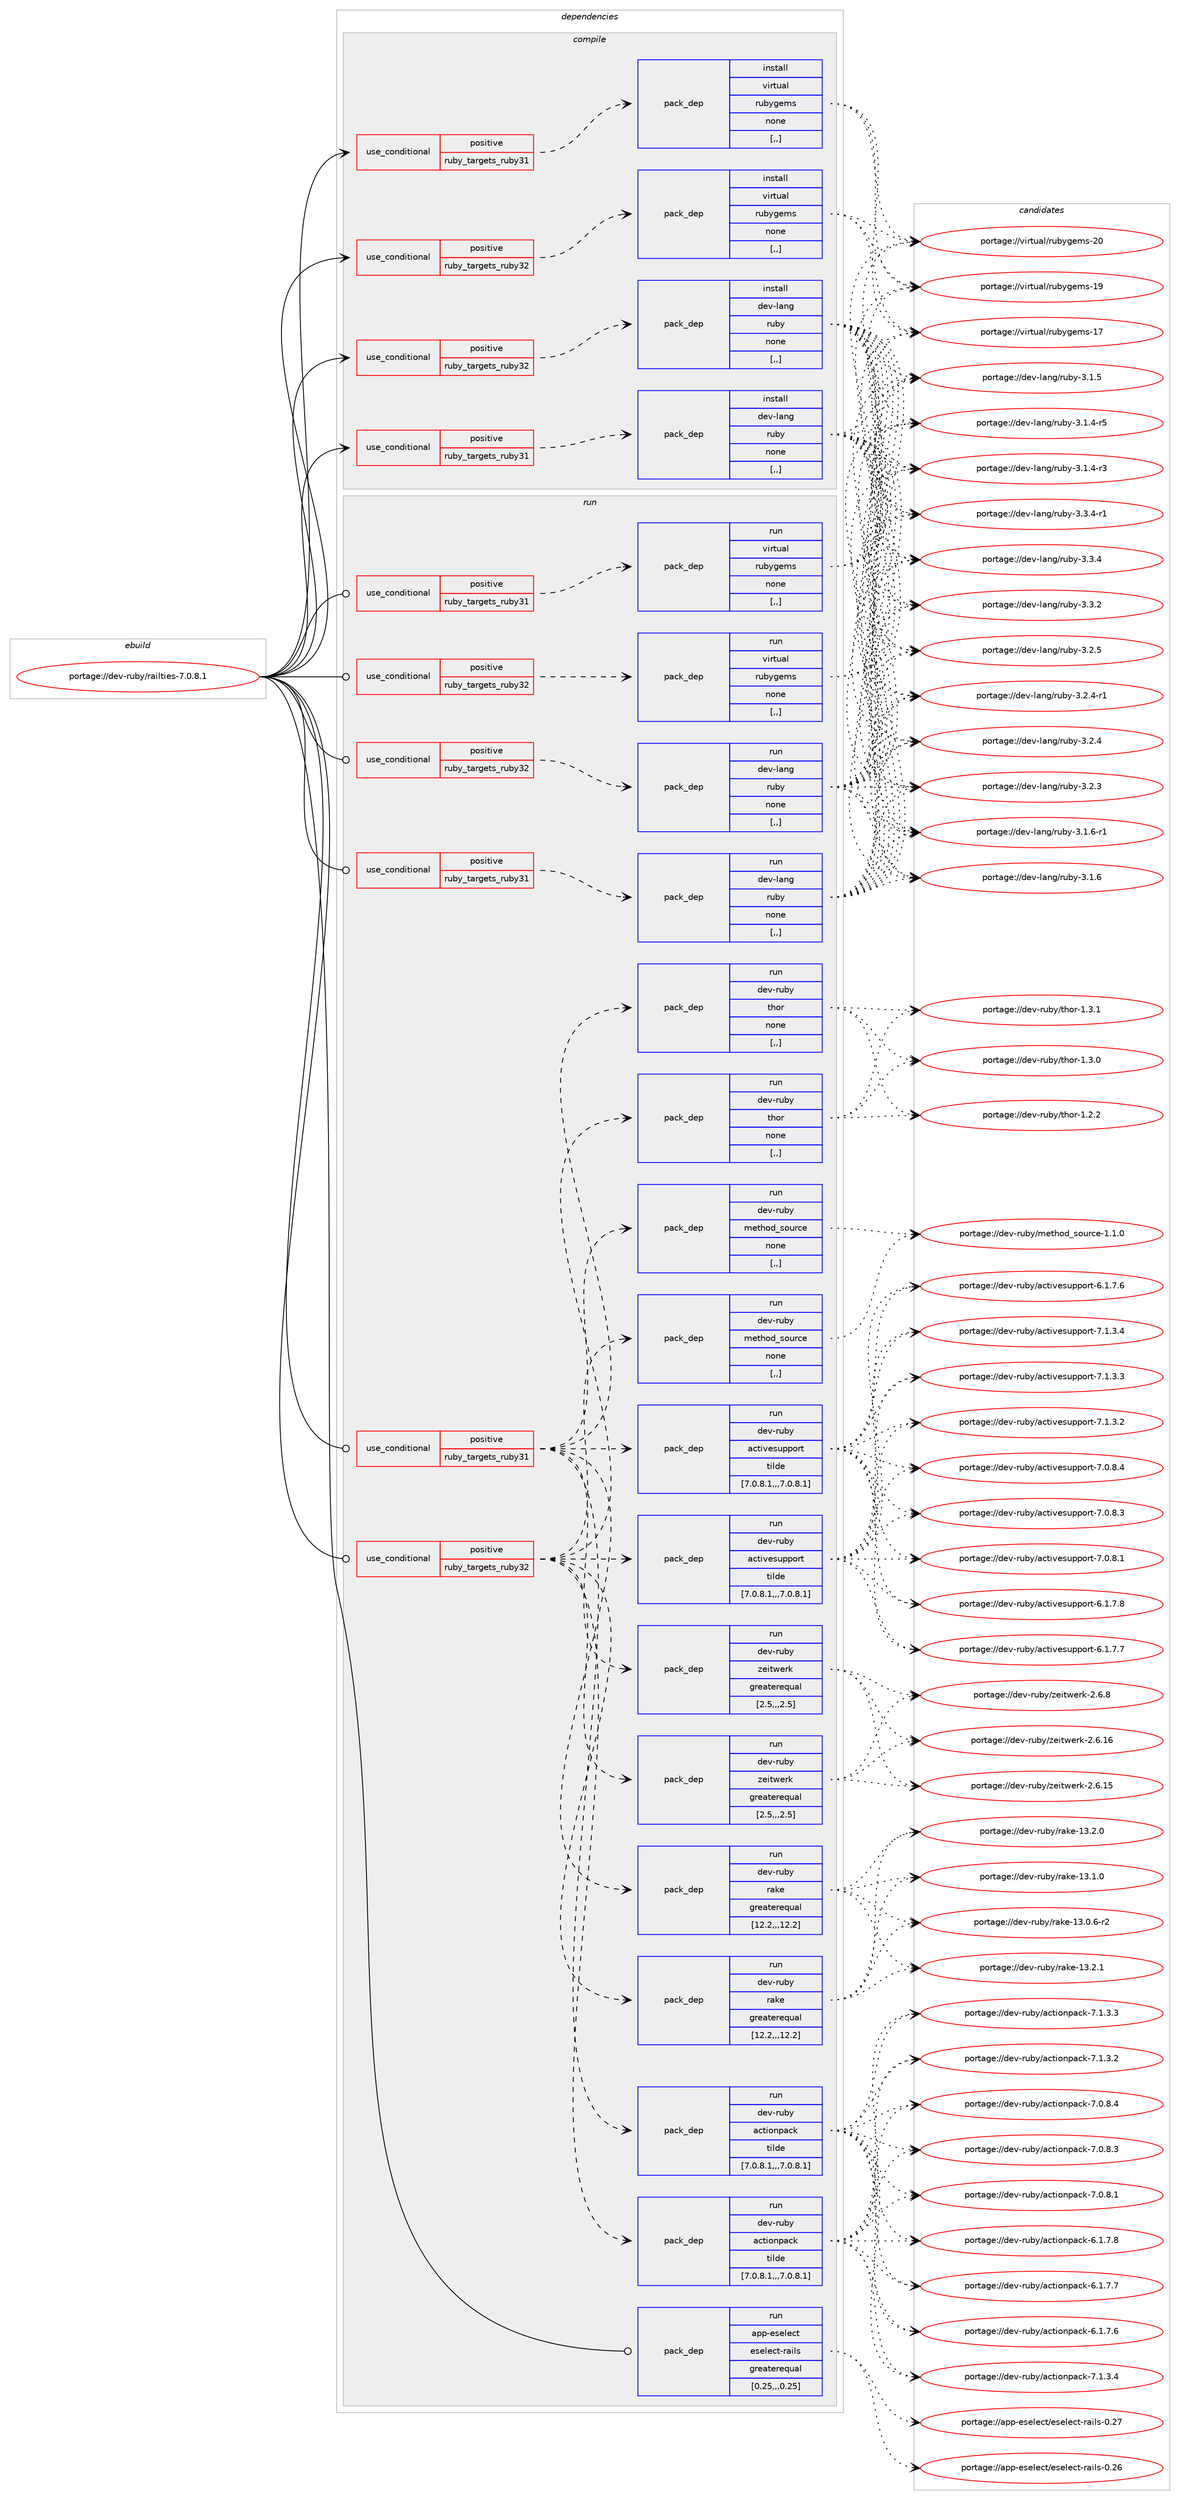 digraph prolog {

# *************
# Graph options
# *************

newrank=true;
concentrate=true;
compound=true;
graph [rankdir=LR,fontname=Helvetica,fontsize=10,ranksep=1.5];#, ranksep=2.5, nodesep=0.2];
edge  [arrowhead=vee];
node  [fontname=Helvetica,fontsize=10];

# **********
# The ebuild
# **********

subgraph cluster_leftcol {
color=gray;
label=<<i>ebuild</i>>;
id [label="portage://dev-ruby/railties-7.0.8.1", color=red, width=4, href="../dev-ruby/railties-7.0.8.1.svg"];
}

# ****************
# The dependencies
# ****************

subgraph cluster_midcol {
color=gray;
label=<<i>dependencies</i>>;
subgraph cluster_compile {
fillcolor="#eeeeee";
style=filled;
label=<<i>compile</i>>;
subgraph cond53564 {
dependency196649 [label=<<TABLE BORDER="0" CELLBORDER="1" CELLSPACING="0" CELLPADDING="4"><TR><TD ROWSPAN="3" CELLPADDING="10">use_conditional</TD></TR><TR><TD>positive</TD></TR><TR><TD>ruby_targets_ruby31</TD></TR></TABLE>>, shape=none, color=red];
subgraph pack141733 {
dependency196650 [label=<<TABLE BORDER="0" CELLBORDER="1" CELLSPACING="0" CELLPADDING="4" WIDTH="220"><TR><TD ROWSPAN="6" CELLPADDING="30">pack_dep</TD></TR><TR><TD WIDTH="110">install</TD></TR><TR><TD>dev-lang</TD></TR><TR><TD>ruby</TD></TR><TR><TD>none</TD></TR><TR><TD>[,,]</TD></TR></TABLE>>, shape=none, color=blue];
}
dependency196649:e -> dependency196650:w [weight=20,style="dashed",arrowhead="vee"];
}
id:e -> dependency196649:w [weight=20,style="solid",arrowhead="vee"];
subgraph cond53565 {
dependency196651 [label=<<TABLE BORDER="0" CELLBORDER="1" CELLSPACING="0" CELLPADDING="4"><TR><TD ROWSPAN="3" CELLPADDING="10">use_conditional</TD></TR><TR><TD>positive</TD></TR><TR><TD>ruby_targets_ruby31</TD></TR></TABLE>>, shape=none, color=red];
subgraph pack141734 {
dependency196652 [label=<<TABLE BORDER="0" CELLBORDER="1" CELLSPACING="0" CELLPADDING="4" WIDTH="220"><TR><TD ROWSPAN="6" CELLPADDING="30">pack_dep</TD></TR><TR><TD WIDTH="110">install</TD></TR><TR><TD>virtual</TD></TR><TR><TD>rubygems</TD></TR><TR><TD>none</TD></TR><TR><TD>[,,]</TD></TR></TABLE>>, shape=none, color=blue];
}
dependency196651:e -> dependency196652:w [weight=20,style="dashed",arrowhead="vee"];
}
id:e -> dependency196651:w [weight=20,style="solid",arrowhead="vee"];
subgraph cond53566 {
dependency196653 [label=<<TABLE BORDER="0" CELLBORDER="1" CELLSPACING="0" CELLPADDING="4"><TR><TD ROWSPAN="3" CELLPADDING="10">use_conditional</TD></TR><TR><TD>positive</TD></TR><TR><TD>ruby_targets_ruby32</TD></TR></TABLE>>, shape=none, color=red];
subgraph pack141735 {
dependency196654 [label=<<TABLE BORDER="0" CELLBORDER="1" CELLSPACING="0" CELLPADDING="4" WIDTH="220"><TR><TD ROWSPAN="6" CELLPADDING="30">pack_dep</TD></TR><TR><TD WIDTH="110">install</TD></TR><TR><TD>dev-lang</TD></TR><TR><TD>ruby</TD></TR><TR><TD>none</TD></TR><TR><TD>[,,]</TD></TR></TABLE>>, shape=none, color=blue];
}
dependency196653:e -> dependency196654:w [weight=20,style="dashed",arrowhead="vee"];
}
id:e -> dependency196653:w [weight=20,style="solid",arrowhead="vee"];
subgraph cond53567 {
dependency196655 [label=<<TABLE BORDER="0" CELLBORDER="1" CELLSPACING="0" CELLPADDING="4"><TR><TD ROWSPAN="3" CELLPADDING="10">use_conditional</TD></TR><TR><TD>positive</TD></TR><TR><TD>ruby_targets_ruby32</TD></TR></TABLE>>, shape=none, color=red];
subgraph pack141736 {
dependency196656 [label=<<TABLE BORDER="0" CELLBORDER="1" CELLSPACING="0" CELLPADDING="4" WIDTH="220"><TR><TD ROWSPAN="6" CELLPADDING="30">pack_dep</TD></TR><TR><TD WIDTH="110">install</TD></TR><TR><TD>virtual</TD></TR><TR><TD>rubygems</TD></TR><TR><TD>none</TD></TR><TR><TD>[,,]</TD></TR></TABLE>>, shape=none, color=blue];
}
dependency196655:e -> dependency196656:w [weight=20,style="dashed",arrowhead="vee"];
}
id:e -> dependency196655:w [weight=20,style="solid",arrowhead="vee"];
}
subgraph cluster_compileandrun {
fillcolor="#eeeeee";
style=filled;
label=<<i>compile and run</i>>;
}
subgraph cluster_run {
fillcolor="#eeeeee";
style=filled;
label=<<i>run</i>>;
subgraph cond53568 {
dependency196657 [label=<<TABLE BORDER="0" CELLBORDER="1" CELLSPACING="0" CELLPADDING="4"><TR><TD ROWSPAN="3" CELLPADDING="10">use_conditional</TD></TR><TR><TD>positive</TD></TR><TR><TD>ruby_targets_ruby31</TD></TR></TABLE>>, shape=none, color=red];
subgraph pack141737 {
dependency196658 [label=<<TABLE BORDER="0" CELLBORDER="1" CELLSPACING="0" CELLPADDING="4" WIDTH="220"><TR><TD ROWSPAN="6" CELLPADDING="30">pack_dep</TD></TR><TR><TD WIDTH="110">run</TD></TR><TR><TD>dev-lang</TD></TR><TR><TD>ruby</TD></TR><TR><TD>none</TD></TR><TR><TD>[,,]</TD></TR></TABLE>>, shape=none, color=blue];
}
dependency196657:e -> dependency196658:w [weight=20,style="dashed",arrowhead="vee"];
}
id:e -> dependency196657:w [weight=20,style="solid",arrowhead="odot"];
subgraph cond53569 {
dependency196659 [label=<<TABLE BORDER="0" CELLBORDER="1" CELLSPACING="0" CELLPADDING="4"><TR><TD ROWSPAN="3" CELLPADDING="10">use_conditional</TD></TR><TR><TD>positive</TD></TR><TR><TD>ruby_targets_ruby31</TD></TR></TABLE>>, shape=none, color=red];
subgraph pack141738 {
dependency196660 [label=<<TABLE BORDER="0" CELLBORDER="1" CELLSPACING="0" CELLPADDING="4" WIDTH="220"><TR><TD ROWSPAN="6" CELLPADDING="30">pack_dep</TD></TR><TR><TD WIDTH="110">run</TD></TR><TR><TD>dev-ruby</TD></TR><TR><TD>activesupport</TD></TR><TR><TD>tilde</TD></TR><TR><TD>[7.0.8.1,,,7.0.8.1]</TD></TR></TABLE>>, shape=none, color=blue];
}
dependency196659:e -> dependency196660:w [weight=20,style="dashed",arrowhead="vee"];
subgraph pack141739 {
dependency196661 [label=<<TABLE BORDER="0" CELLBORDER="1" CELLSPACING="0" CELLPADDING="4" WIDTH="220"><TR><TD ROWSPAN="6" CELLPADDING="30">pack_dep</TD></TR><TR><TD WIDTH="110">run</TD></TR><TR><TD>dev-ruby</TD></TR><TR><TD>actionpack</TD></TR><TR><TD>tilde</TD></TR><TR><TD>[7.0.8.1,,,7.0.8.1]</TD></TR></TABLE>>, shape=none, color=blue];
}
dependency196659:e -> dependency196661:w [weight=20,style="dashed",arrowhead="vee"];
subgraph pack141740 {
dependency196662 [label=<<TABLE BORDER="0" CELLBORDER="1" CELLSPACING="0" CELLPADDING="4" WIDTH="220"><TR><TD ROWSPAN="6" CELLPADDING="30">pack_dep</TD></TR><TR><TD WIDTH="110">run</TD></TR><TR><TD>dev-ruby</TD></TR><TR><TD>thor</TD></TR><TR><TD>none</TD></TR><TR><TD>[,,]</TD></TR></TABLE>>, shape=none, color=blue];
}
dependency196659:e -> dependency196662:w [weight=20,style="dashed",arrowhead="vee"];
subgraph pack141741 {
dependency196663 [label=<<TABLE BORDER="0" CELLBORDER="1" CELLSPACING="0" CELLPADDING="4" WIDTH="220"><TR><TD ROWSPAN="6" CELLPADDING="30">pack_dep</TD></TR><TR><TD WIDTH="110">run</TD></TR><TR><TD>dev-ruby</TD></TR><TR><TD>rake</TD></TR><TR><TD>greaterequal</TD></TR><TR><TD>[12.2,,,12.2]</TD></TR></TABLE>>, shape=none, color=blue];
}
dependency196659:e -> dependency196663:w [weight=20,style="dashed",arrowhead="vee"];
subgraph pack141742 {
dependency196664 [label=<<TABLE BORDER="0" CELLBORDER="1" CELLSPACING="0" CELLPADDING="4" WIDTH="220"><TR><TD ROWSPAN="6" CELLPADDING="30">pack_dep</TD></TR><TR><TD WIDTH="110">run</TD></TR><TR><TD>dev-ruby</TD></TR><TR><TD>method_source</TD></TR><TR><TD>none</TD></TR><TR><TD>[,,]</TD></TR></TABLE>>, shape=none, color=blue];
}
dependency196659:e -> dependency196664:w [weight=20,style="dashed",arrowhead="vee"];
subgraph pack141743 {
dependency196665 [label=<<TABLE BORDER="0" CELLBORDER="1" CELLSPACING="0" CELLPADDING="4" WIDTH="220"><TR><TD ROWSPAN="6" CELLPADDING="30">pack_dep</TD></TR><TR><TD WIDTH="110">run</TD></TR><TR><TD>dev-ruby</TD></TR><TR><TD>zeitwerk</TD></TR><TR><TD>greaterequal</TD></TR><TR><TD>[2.5,,,2.5]</TD></TR></TABLE>>, shape=none, color=blue];
}
dependency196659:e -> dependency196665:w [weight=20,style="dashed",arrowhead="vee"];
}
id:e -> dependency196659:w [weight=20,style="solid",arrowhead="odot"];
subgraph cond53570 {
dependency196666 [label=<<TABLE BORDER="0" CELLBORDER="1" CELLSPACING="0" CELLPADDING="4"><TR><TD ROWSPAN="3" CELLPADDING="10">use_conditional</TD></TR><TR><TD>positive</TD></TR><TR><TD>ruby_targets_ruby31</TD></TR></TABLE>>, shape=none, color=red];
subgraph pack141744 {
dependency196667 [label=<<TABLE BORDER="0" CELLBORDER="1" CELLSPACING="0" CELLPADDING="4" WIDTH="220"><TR><TD ROWSPAN="6" CELLPADDING="30">pack_dep</TD></TR><TR><TD WIDTH="110">run</TD></TR><TR><TD>virtual</TD></TR><TR><TD>rubygems</TD></TR><TR><TD>none</TD></TR><TR><TD>[,,]</TD></TR></TABLE>>, shape=none, color=blue];
}
dependency196666:e -> dependency196667:w [weight=20,style="dashed",arrowhead="vee"];
}
id:e -> dependency196666:w [weight=20,style="solid",arrowhead="odot"];
subgraph cond53571 {
dependency196668 [label=<<TABLE BORDER="0" CELLBORDER="1" CELLSPACING="0" CELLPADDING="4"><TR><TD ROWSPAN="3" CELLPADDING="10">use_conditional</TD></TR><TR><TD>positive</TD></TR><TR><TD>ruby_targets_ruby32</TD></TR></TABLE>>, shape=none, color=red];
subgraph pack141745 {
dependency196669 [label=<<TABLE BORDER="0" CELLBORDER="1" CELLSPACING="0" CELLPADDING="4" WIDTH="220"><TR><TD ROWSPAN="6" CELLPADDING="30">pack_dep</TD></TR><TR><TD WIDTH="110">run</TD></TR><TR><TD>dev-lang</TD></TR><TR><TD>ruby</TD></TR><TR><TD>none</TD></TR><TR><TD>[,,]</TD></TR></TABLE>>, shape=none, color=blue];
}
dependency196668:e -> dependency196669:w [weight=20,style="dashed",arrowhead="vee"];
}
id:e -> dependency196668:w [weight=20,style="solid",arrowhead="odot"];
subgraph cond53572 {
dependency196670 [label=<<TABLE BORDER="0" CELLBORDER="1" CELLSPACING="0" CELLPADDING="4"><TR><TD ROWSPAN="3" CELLPADDING="10">use_conditional</TD></TR><TR><TD>positive</TD></TR><TR><TD>ruby_targets_ruby32</TD></TR></TABLE>>, shape=none, color=red];
subgraph pack141746 {
dependency196671 [label=<<TABLE BORDER="0" CELLBORDER="1" CELLSPACING="0" CELLPADDING="4" WIDTH="220"><TR><TD ROWSPAN="6" CELLPADDING="30">pack_dep</TD></TR><TR><TD WIDTH="110">run</TD></TR><TR><TD>dev-ruby</TD></TR><TR><TD>activesupport</TD></TR><TR><TD>tilde</TD></TR><TR><TD>[7.0.8.1,,,7.0.8.1]</TD></TR></TABLE>>, shape=none, color=blue];
}
dependency196670:e -> dependency196671:w [weight=20,style="dashed",arrowhead="vee"];
subgraph pack141747 {
dependency196672 [label=<<TABLE BORDER="0" CELLBORDER="1" CELLSPACING="0" CELLPADDING="4" WIDTH="220"><TR><TD ROWSPAN="6" CELLPADDING="30">pack_dep</TD></TR><TR><TD WIDTH="110">run</TD></TR><TR><TD>dev-ruby</TD></TR><TR><TD>actionpack</TD></TR><TR><TD>tilde</TD></TR><TR><TD>[7.0.8.1,,,7.0.8.1]</TD></TR></TABLE>>, shape=none, color=blue];
}
dependency196670:e -> dependency196672:w [weight=20,style="dashed",arrowhead="vee"];
subgraph pack141748 {
dependency196673 [label=<<TABLE BORDER="0" CELLBORDER="1" CELLSPACING="0" CELLPADDING="4" WIDTH="220"><TR><TD ROWSPAN="6" CELLPADDING="30">pack_dep</TD></TR><TR><TD WIDTH="110">run</TD></TR><TR><TD>dev-ruby</TD></TR><TR><TD>thor</TD></TR><TR><TD>none</TD></TR><TR><TD>[,,]</TD></TR></TABLE>>, shape=none, color=blue];
}
dependency196670:e -> dependency196673:w [weight=20,style="dashed",arrowhead="vee"];
subgraph pack141749 {
dependency196674 [label=<<TABLE BORDER="0" CELLBORDER="1" CELLSPACING="0" CELLPADDING="4" WIDTH="220"><TR><TD ROWSPAN="6" CELLPADDING="30">pack_dep</TD></TR><TR><TD WIDTH="110">run</TD></TR><TR><TD>dev-ruby</TD></TR><TR><TD>rake</TD></TR><TR><TD>greaterequal</TD></TR><TR><TD>[12.2,,,12.2]</TD></TR></TABLE>>, shape=none, color=blue];
}
dependency196670:e -> dependency196674:w [weight=20,style="dashed",arrowhead="vee"];
subgraph pack141750 {
dependency196675 [label=<<TABLE BORDER="0" CELLBORDER="1" CELLSPACING="0" CELLPADDING="4" WIDTH="220"><TR><TD ROWSPAN="6" CELLPADDING="30">pack_dep</TD></TR><TR><TD WIDTH="110">run</TD></TR><TR><TD>dev-ruby</TD></TR><TR><TD>method_source</TD></TR><TR><TD>none</TD></TR><TR><TD>[,,]</TD></TR></TABLE>>, shape=none, color=blue];
}
dependency196670:e -> dependency196675:w [weight=20,style="dashed",arrowhead="vee"];
subgraph pack141751 {
dependency196676 [label=<<TABLE BORDER="0" CELLBORDER="1" CELLSPACING="0" CELLPADDING="4" WIDTH="220"><TR><TD ROWSPAN="6" CELLPADDING="30">pack_dep</TD></TR><TR><TD WIDTH="110">run</TD></TR><TR><TD>dev-ruby</TD></TR><TR><TD>zeitwerk</TD></TR><TR><TD>greaterequal</TD></TR><TR><TD>[2.5,,,2.5]</TD></TR></TABLE>>, shape=none, color=blue];
}
dependency196670:e -> dependency196676:w [weight=20,style="dashed",arrowhead="vee"];
}
id:e -> dependency196670:w [weight=20,style="solid",arrowhead="odot"];
subgraph cond53573 {
dependency196677 [label=<<TABLE BORDER="0" CELLBORDER="1" CELLSPACING="0" CELLPADDING="4"><TR><TD ROWSPAN="3" CELLPADDING="10">use_conditional</TD></TR><TR><TD>positive</TD></TR><TR><TD>ruby_targets_ruby32</TD></TR></TABLE>>, shape=none, color=red];
subgraph pack141752 {
dependency196678 [label=<<TABLE BORDER="0" CELLBORDER="1" CELLSPACING="0" CELLPADDING="4" WIDTH="220"><TR><TD ROWSPAN="6" CELLPADDING="30">pack_dep</TD></TR><TR><TD WIDTH="110">run</TD></TR><TR><TD>virtual</TD></TR><TR><TD>rubygems</TD></TR><TR><TD>none</TD></TR><TR><TD>[,,]</TD></TR></TABLE>>, shape=none, color=blue];
}
dependency196677:e -> dependency196678:w [weight=20,style="dashed",arrowhead="vee"];
}
id:e -> dependency196677:w [weight=20,style="solid",arrowhead="odot"];
subgraph pack141753 {
dependency196679 [label=<<TABLE BORDER="0" CELLBORDER="1" CELLSPACING="0" CELLPADDING="4" WIDTH="220"><TR><TD ROWSPAN="6" CELLPADDING="30">pack_dep</TD></TR><TR><TD WIDTH="110">run</TD></TR><TR><TD>app-eselect</TD></TR><TR><TD>eselect-rails</TD></TR><TR><TD>greaterequal</TD></TR><TR><TD>[0.25,,,0.25]</TD></TR></TABLE>>, shape=none, color=blue];
}
id:e -> dependency196679:w [weight=20,style="solid",arrowhead="odot"];
}
}

# **************
# The candidates
# **************

subgraph cluster_choices {
rank=same;
color=gray;
label=<<i>candidates</i>>;

subgraph choice141733 {
color=black;
nodesep=1;
choice100101118451089711010347114117981214551465146524511449 [label="portage://dev-lang/ruby-3.3.4-r1", color=red, width=4,href="../dev-lang/ruby-3.3.4-r1.svg"];
choice10010111845108971101034711411798121455146514652 [label="portage://dev-lang/ruby-3.3.4", color=red, width=4,href="../dev-lang/ruby-3.3.4.svg"];
choice10010111845108971101034711411798121455146514650 [label="portage://dev-lang/ruby-3.3.2", color=red, width=4,href="../dev-lang/ruby-3.3.2.svg"];
choice10010111845108971101034711411798121455146504653 [label="portage://dev-lang/ruby-3.2.5", color=red, width=4,href="../dev-lang/ruby-3.2.5.svg"];
choice100101118451089711010347114117981214551465046524511449 [label="portage://dev-lang/ruby-3.2.4-r1", color=red, width=4,href="../dev-lang/ruby-3.2.4-r1.svg"];
choice10010111845108971101034711411798121455146504652 [label="portage://dev-lang/ruby-3.2.4", color=red, width=4,href="../dev-lang/ruby-3.2.4.svg"];
choice10010111845108971101034711411798121455146504651 [label="portage://dev-lang/ruby-3.2.3", color=red, width=4,href="../dev-lang/ruby-3.2.3.svg"];
choice100101118451089711010347114117981214551464946544511449 [label="portage://dev-lang/ruby-3.1.6-r1", color=red, width=4,href="../dev-lang/ruby-3.1.6-r1.svg"];
choice10010111845108971101034711411798121455146494654 [label="portage://dev-lang/ruby-3.1.6", color=red, width=4,href="../dev-lang/ruby-3.1.6.svg"];
choice10010111845108971101034711411798121455146494653 [label="portage://dev-lang/ruby-3.1.5", color=red, width=4,href="../dev-lang/ruby-3.1.5.svg"];
choice100101118451089711010347114117981214551464946524511453 [label="portage://dev-lang/ruby-3.1.4-r5", color=red, width=4,href="../dev-lang/ruby-3.1.4-r5.svg"];
choice100101118451089711010347114117981214551464946524511451 [label="portage://dev-lang/ruby-3.1.4-r3", color=red, width=4,href="../dev-lang/ruby-3.1.4-r3.svg"];
dependency196650:e -> choice100101118451089711010347114117981214551465146524511449:w [style=dotted,weight="100"];
dependency196650:e -> choice10010111845108971101034711411798121455146514652:w [style=dotted,weight="100"];
dependency196650:e -> choice10010111845108971101034711411798121455146514650:w [style=dotted,weight="100"];
dependency196650:e -> choice10010111845108971101034711411798121455146504653:w [style=dotted,weight="100"];
dependency196650:e -> choice100101118451089711010347114117981214551465046524511449:w [style=dotted,weight="100"];
dependency196650:e -> choice10010111845108971101034711411798121455146504652:w [style=dotted,weight="100"];
dependency196650:e -> choice10010111845108971101034711411798121455146504651:w [style=dotted,weight="100"];
dependency196650:e -> choice100101118451089711010347114117981214551464946544511449:w [style=dotted,weight="100"];
dependency196650:e -> choice10010111845108971101034711411798121455146494654:w [style=dotted,weight="100"];
dependency196650:e -> choice10010111845108971101034711411798121455146494653:w [style=dotted,weight="100"];
dependency196650:e -> choice100101118451089711010347114117981214551464946524511453:w [style=dotted,weight="100"];
dependency196650:e -> choice100101118451089711010347114117981214551464946524511451:w [style=dotted,weight="100"];
}
subgraph choice141734 {
color=black;
nodesep=1;
choice118105114116117971084711411798121103101109115455048 [label="portage://virtual/rubygems-20", color=red, width=4,href="../virtual/rubygems-20.svg"];
choice118105114116117971084711411798121103101109115454957 [label="portage://virtual/rubygems-19", color=red, width=4,href="../virtual/rubygems-19.svg"];
choice118105114116117971084711411798121103101109115454955 [label="portage://virtual/rubygems-17", color=red, width=4,href="../virtual/rubygems-17.svg"];
dependency196652:e -> choice118105114116117971084711411798121103101109115455048:w [style=dotted,weight="100"];
dependency196652:e -> choice118105114116117971084711411798121103101109115454957:w [style=dotted,weight="100"];
dependency196652:e -> choice118105114116117971084711411798121103101109115454955:w [style=dotted,weight="100"];
}
subgraph choice141735 {
color=black;
nodesep=1;
choice100101118451089711010347114117981214551465146524511449 [label="portage://dev-lang/ruby-3.3.4-r1", color=red, width=4,href="../dev-lang/ruby-3.3.4-r1.svg"];
choice10010111845108971101034711411798121455146514652 [label="portage://dev-lang/ruby-3.3.4", color=red, width=4,href="../dev-lang/ruby-3.3.4.svg"];
choice10010111845108971101034711411798121455146514650 [label="portage://dev-lang/ruby-3.3.2", color=red, width=4,href="../dev-lang/ruby-3.3.2.svg"];
choice10010111845108971101034711411798121455146504653 [label="portage://dev-lang/ruby-3.2.5", color=red, width=4,href="../dev-lang/ruby-3.2.5.svg"];
choice100101118451089711010347114117981214551465046524511449 [label="portage://dev-lang/ruby-3.2.4-r1", color=red, width=4,href="../dev-lang/ruby-3.2.4-r1.svg"];
choice10010111845108971101034711411798121455146504652 [label="portage://dev-lang/ruby-3.2.4", color=red, width=4,href="../dev-lang/ruby-3.2.4.svg"];
choice10010111845108971101034711411798121455146504651 [label="portage://dev-lang/ruby-3.2.3", color=red, width=4,href="../dev-lang/ruby-3.2.3.svg"];
choice100101118451089711010347114117981214551464946544511449 [label="portage://dev-lang/ruby-3.1.6-r1", color=red, width=4,href="../dev-lang/ruby-3.1.6-r1.svg"];
choice10010111845108971101034711411798121455146494654 [label="portage://dev-lang/ruby-3.1.6", color=red, width=4,href="../dev-lang/ruby-3.1.6.svg"];
choice10010111845108971101034711411798121455146494653 [label="portage://dev-lang/ruby-3.1.5", color=red, width=4,href="../dev-lang/ruby-3.1.5.svg"];
choice100101118451089711010347114117981214551464946524511453 [label="portage://dev-lang/ruby-3.1.4-r5", color=red, width=4,href="../dev-lang/ruby-3.1.4-r5.svg"];
choice100101118451089711010347114117981214551464946524511451 [label="portage://dev-lang/ruby-3.1.4-r3", color=red, width=4,href="../dev-lang/ruby-3.1.4-r3.svg"];
dependency196654:e -> choice100101118451089711010347114117981214551465146524511449:w [style=dotted,weight="100"];
dependency196654:e -> choice10010111845108971101034711411798121455146514652:w [style=dotted,weight="100"];
dependency196654:e -> choice10010111845108971101034711411798121455146514650:w [style=dotted,weight="100"];
dependency196654:e -> choice10010111845108971101034711411798121455146504653:w [style=dotted,weight="100"];
dependency196654:e -> choice100101118451089711010347114117981214551465046524511449:w [style=dotted,weight="100"];
dependency196654:e -> choice10010111845108971101034711411798121455146504652:w [style=dotted,weight="100"];
dependency196654:e -> choice10010111845108971101034711411798121455146504651:w [style=dotted,weight="100"];
dependency196654:e -> choice100101118451089711010347114117981214551464946544511449:w [style=dotted,weight="100"];
dependency196654:e -> choice10010111845108971101034711411798121455146494654:w [style=dotted,weight="100"];
dependency196654:e -> choice10010111845108971101034711411798121455146494653:w [style=dotted,weight="100"];
dependency196654:e -> choice100101118451089711010347114117981214551464946524511453:w [style=dotted,weight="100"];
dependency196654:e -> choice100101118451089711010347114117981214551464946524511451:w [style=dotted,weight="100"];
}
subgraph choice141736 {
color=black;
nodesep=1;
choice118105114116117971084711411798121103101109115455048 [label="portage://virtual/rubygems-20", color=red, width=4,href="../virtual/rubygems-20.svg"];
choice118105114116117971084711411798121103101109115454957 [label="portage://virtual/rubygems-19", color=red, width=4,href="../virtual/rubygems-19.svg"];
choice118105114116117971084711411798121103101109115454955 [label="portage://virtual/rubygems-17", color=red, width=4,href="../virtual/rubygems-17.svg"];
dependency196656:e -> choice118105114116117971084711411798121103101109115455048:w [style=dotted,weight="100"];
dependency196656:e -> choice118105114116117971084711411798121103101109115454957:w [style=dotted,weight="100"];
dependency196656:e -> choice118105114116117971084711411798121103101109115454955:w [style=dotted,weight="100"];
}
subgraph choice141737 {
color=black;
nodesep=1;
choice100101118451089711010347114117981214551465146524511449 [label="portage://dev-lang/ruby-3.3.4-r1", color=red, width=4,href="../dev-lang/ruby-3.3.4-r1.svg"];
choice10010111845108971101034711411798121455146514652 [label="portage://dev-lang/ruby-3.3.4", color=red, width=4,href="../dev-lang/ruby-3.3.4.svg"];
choice10010111845108971101034711411798121455146514650 [label="portage://dev-lang/ruby-3.3.2", color=red, width=4,href="../dev-lang/ruby-3.3.2.svg"];
choice10010111845108971101034711411798121455146504653 [label="portage://dev-lang/ruby-3.2.5", color=red, width=4,href="../dev-lang/ruby-3.2.5.svg"];
choice100101118451089711010347114117981214551465046524511449 [label="portage://dev-lang/ruby-3.2.4-r1", color=red, width=4,href="../dev-lang/ruby-3.2.4-r1.svg"];
choice10010111845108971101034711411798121455146504652 [label="portage://dev-lang/ruby-3.2.4", color=red, width=4,href="../dev-lang/ruby-3.2.4.svg"];
choice10010111845108971101034711411798121455146504651 [label="portage://dev-lang/ruby-3.2.3", color=red, width=4,href="../dev-lang/ruby-3.2.3.svg"];
choice100101118451089711010347114117981214551464946544511449 [label="portage://dev-lang/ruby-3.1.6-r1", color=red, width=4,href="../dev-lang/ruby-3.1.6-r1.svg"];
choice10010111845108971101034711411798121455146494654 [label="portage://dev-lang/ruby-3.1.6", color=red, width=4,href="../dev-lang/ruby-3.1.6.svg"];
choice10010111845108971101034711411798121455146494653 [label="portage://dev-lang/ruby-3.1.5", color=red, width=4,href="../dev-lang/ruby-3.1.5.svg"];
choice100101118451089711010347114117981214551464946524511453 [label="portage://dev-lang/ruby-3.1.4-r5", color=red, width=4,href="../dev-lang/ruby-3.1.4-r5.svg"];
choice100101118451089711010347114117981214551464946524511451 [label="portage://dev-lang/ruby-3.1.4-r3", color=red, width=4,href="../dev-lang/ruby-3.1.4-r3.svg"];
dependency196658:e -> choice100101118451089711010347114117981214551465146524511449:w [style=dotted,weight="100"];
dependency196658:e -> choice10010111845108971101034711411798121455146514652:w [style=dotted,weight="100"];
dependency196658:e -> choice10010111845108971101034711411798121455146514650:w [style=dotted,weight="100"];
dependency196658:e -> choice10010111845108971101034711411798121455146504653:w [style=dotted,weight="100"];
dependency196658:e -> choice100101118451089711010347114117981214551465046524511449:w [style=dotted,weight="100"];
dependency196658:e -> choice10010111845108971101034711411798121455146504652:w [style=dotted,weight="100"];
dependency196658:e -> choice10010111845108971101034711411798121455146504651:w [style=dotted,weight="100"];
dependency196658:e -> choice100101118451089711010347114117981214551464946544511449:w [style=dotted,weight="100"];
dependency196658:e -> choice10010111845108971101034711411798121455146494654:w [style=dotted,weight="100"];
dependency196658:e -> choice10010111845108971101034711411798121455146494653:w [style=dotted,weight="100"];
dependency196658:e -> choice100101118451089711010347114117981214551464946524511453:w [style=dotted,weight="100"];
dependency196658:e -> choice100101118451089711010347114117981214551464946524511451:w [style=dotted,weight="100"];
}
subgraph choice141738 {
color=black;
nodesep=1;
choice10010111845114117981214797991161051181011151171121121111141164555464946514652 [label="portage://dev-ruby/activesupport-7.1.3.4", color=red, width=4,href="../dev-ruby/activesupport-7.1.3.4.svg"];
choice10010111845114117981214797991161051181011151171121121111141164555464946514651 [label="portage://dev-ruby/activesupport-7.1.3.3", color=red, width=4,href="../dev-ruby/activesupport-7.1.3.3.svg"];
choice10010111845114117981214797991161051181011151171121121111141164555464946514650 [label="portage://dev-ruby/activesupport-7.1.3.2", color=red, width=4,href="../dev-ruby/activesupport-7.1.3.2.svg"];
choice10010111845114117981214797991161051181011151171121121111141164555464846564652 [label="portage://dev-ruby/activesupport-7.0.8.4", color=red, width=4,href="../dev-ruby/activesupport-7.0.8.4.svg"];
choice10010111845114117981214797991161051181011151171121121111141164555464846564651 [label="portage://dev-ruby/activesupport-7.0.8.3", color=red, width=4,href="../dev-ruby/activesupport-7.0.8.3.svg"];
choice10010111845114117981214797991161051181011151171121121111141164555464846564649 [label="portage://dev-ruby/activesupport-7.0.8.1", color=red, width=4,href="../dev-ruby/activesupport-7.0.8.1.svg"];
choice10010111845114117981214797991161051181011151171121121111141164554464946554656 [label="portage://dev-ruby/activesupport-6.1.7.8", color=red, width=4,href="../dev-ruby/activesupport-6.1.7.8.svg"];
choice10010111845114117981214797991161051181011151171121121111141164554464946554655 [label="portage://dev-ruby/activesupport-6.1.7.7", color=red, width=4,href="../dev-ruby/activesupport-6.1.7.7.svg"];
choice10010111845114117981214797991161051181011151171121121111141164554464946554654 [label="portage://dev-ruby/activesupport-6.1.7.6", color=red, width=4,href="../dev-ruby/activesupport-6.1.7.6.svg"];
dependency196660:e -> choice10010111845114117981214797991161051181011151171121121111141164555464946514652:w [style=dotted,weight="100"];
dependency196660:e -> choice10010111845114117981214797991161051181011151171121121111141164555464946514651:w [style=dotted,weight="100"];
dependency196660:e -> choice10010111845114117981214797991161051181011151171121121111141164555464946514650:w [style=dotted,weight="100"];
dependency196660:e -> choice10010111845114117981214797991161051181011151171121121111141164555464846564652:w [style=dotted,weight="100"];
dependency196660:e -> choice10010111845114117981214797991161051181011151171121121111141164555464846564651:w [style=dotted,weight="100"];
dependency196660:e -> choice10010111845114117981214797991161051181011151171121121111141164555464846564649:w [style=dotted,weight="100"];
dependency196660:e -> choice10010111845114117981214797991161051181011151171121121111141164554464946554656:w [style=dotted,weight="100"];
dependency196660:e -> choice10010111845114117981214797991161051181011151171121121111141164554464946554655:w [style=dotted,weight="100"];
dependency196660:e -> choice10010111845114117981214797991161051181011151171121121111141164554464946554654:w [style=dotted,weight="100"];
}
subgraph choice141739 {
color=black;
nodesep=1;
choice100101118451141179812147979911610511111011297991074555464946514652 [label="portage://dev-ruby/actionpack-7.1.3.4", color=red, width=4,href="../dev-ruby/actionpack-7.1.3.4.svg"];
choice100101118451141179812147979911610511111011297991074555464946514651 [label="portage://dev-ruby/actionpack-7.1.3.3", color=red, width=4,href="../dev-ruby/actionpack-7.1.3.3.svg"];
choice100101118451141179812147979911610511111011297991074555464946514650 [label="portage://dev-ruby/actionpack-7.1.3.2", color=red, width=4,href="../dev-ruby/actionpack-7.1.3.2.svg"];
choice100101118451141179812147979911610511111011297991074555464846564652 [label="portage://dev-ruby/actionpack-7.0.8.4", color=red, width=4,href="../dev-ruby/actionpack-7.0.8.4.svg"];
choice100101118451141179812147979911610511111011297991074555464846564651 [label="portage://dev-ruby/actionpack-7.0.8.3", color=red, width=4,href="../dev-ruby/actionpack-7.0.8.3.svg"];
choice100101118451141179812147979911610511111011297991074555464846564649 [label="portage://dev-ruby/actionpack-7.0.8.1", color=red, width=4,href="../dev-ruby/actionpack-7.0.8.1.svg"];
choice100101118451141179812147979911610511111011297991074554464946554656 [label="portage://dev-ruby/actionpack-6.1.7.8", color=red, width=4,href="../dev-ruby/actionpack-6.1.7.8.svg"];
choice100101118451141179812147979911610511111011297991074554464946554655 [label="portage://dev-ruby/actionpack-6.1.7.7", color=red, width=4,href="../dev-ruby/actionpack-6.1.7.7.svg"];
choice100101118451141179812147979911610511111011297991074554464946554654 [label="portage://dev-ruby/actionpack-6.1.7.6", color=red, width=4,href="../dev-ruby/actionpack-6.1.7.6.svg"];
dependency196661:e -> choice100101118451141179812147979911610511111011297991074555464946514652:w [style=dotted,weight="100"];
dependency196661:e -> choice100101118451141179812147979911610511111011297991074555464946514651:w [style=dotted,weight="100"];
dependency196661:e -> choice100101118451141179812147979911610511111011297991074555464946514650:w [style=dotted,weight="100"];
dependency196661:e -> choice100101118451141179812147979911610511111011297991074555464846564652:w [style=dotted,weight="100"];
dependency196661:e -> choice100101118451141179812147979911610511111011297991074555464846564651:w [style=dotted,weight="100"];
dependency196661:e -> choice100101118451141179812147979911610511111011297991074555464846564649:w [style=dotted,weight="100"];
dependency196661:e -> choice100101118451141179812147979911610511111011297991074554464946554656:w [style=dotted,weight="100"];
dependency196661:e -> choice100101118451141179812147979911610511111011297991074554464946554655:w [style=dotted,weight="100"];
dependency196661:e -> choice100101118451141179812147979911610511111011297991074554464946554654:w [style=dotted,weight="100"];
}
subgraph choice141740 {
color=black;
nodesep=1;
choice100101118451141179812147116104111114454946514649 [label="portage://dev-ruby/thor-1.3.1", color=red, width=4,href="../dev-ruby/thor-1.3.1.svg"];
choice100101118451141179812147116104111114454946514648 [label="portage://dev-ruby/thor-1.3.0", color=red, width=4,href="../dev-ruby/thor-1.3.0.svg"];
choice100101118451141179812147116104111114454946504650 [label="portage://dev-ruby/thor-1.2.2", color=red, width=4,href="../dev-ruby/thor-1.2.2.svg"];
dependency196662:e -> choice100101118451141179812147116104111114454946514649:w [style=dotted,weight="100"];
dependency196662:e -> choice100101118451141179812147116104111114454946514648:w [style=dotted,weight="100"];
dependency196662:e -> choice100101118451141179812147116104111114454946504650:w [style=dotted,weight="100"];
}
subgraph choice141741 {
color=black;
nodesep=1;
choice1001011184511411798121471149710710145495146504649 [label="portage://dev-ruby/rake-13.2.1", color=red, width=4,href="../dev-ruby/rake-13.2.1.svg"];
choice1001011184511411798121471149710710145495146504648 [label="portage://dev-ruby/rake-13.2.0", color=red, width=4,href="../dev-ruby/rake-13.2.0.svg"];
choice1001011184511411798121471149710710145495146494648 [label="portage://dev-ruby/rake-13.1.0", color=red, width=4,href="../dev-ruby/rake-13.1.0.svg"];
choice10010111845114117981214711497107101454951464846544511450 [label="portage://dev-ruby/rake-13.0.6-r2", color=red, width=4,href="../dev-ruby/rake-13.0.6-r2.svg"];
dependency196663:e -> choice1001011184511411798121471149710710145495146504649:w [style=dotted,weight="100"];
dependency196663:e -> choice1001011184511411798121471149710710145495146504648:w [style=dotted,weight="100"];
dependency196663:e -> choice1001011184511411798121471149710710145495146494648:w [style=dotted,weight="100"];
dependency196663:e -> choice10010111845114117981214711497107101454951464846544511450:w [style=dotted,weight="100"];
}
subgraph choice141742 {
color=black;
nodesep=1;
choice1001011184511411798121471091011161041111009511511111711499101454946494648 [label="portage://dev-ruby/method_source-1.1.0", color=red, width=4,href="../dev-ruby/method_source-1.1.0.svg"];
dependency196664:e -> choice1001011184511411798121471091011161041111009511511111711499101454946494648:w [style=dotted,weight="100"];
}
subgraph choice141743 {
color=black;
nodesep=1;
choice10010111845114117981214712210110511611910111410745504654464954 [label="portage://dev-ruby/zeitwerk-2.6.16", color=red, width=4,href="../dev-ruby/zeitwerk-2.6.16.svg"];
choice10010111845114117981214712210110511611910111410745504654464953 [label="portage://dev-ruby/zeitwerk-2.6.15", color=red, width=4,href="../dev-ruby/zeitwerk-2.6.15.svg"];
choice100101118451141179812147122101105116119101114107455046544656 [label="portage://dev-ruby/zeitwerk-2.6.8", color=red, width=4,href="../dev-ruby/zeitwerk-2.6.8.svg"];
dependency196665:e -> choice10010111845114117981214712210110511611910111410745504654464954:w [style=dotted,weight="100"];
dependency196665:e -> choice10010111845114117981214712210110511611910111410745504654464953:w [style=dotted,weight="100"];
dependency196665:e -> choice100101118451141179812147122101105116119101114107455046544656:w [style=dotted,weight="100"];
}
subgraph choice141744 {
color=black;
nodesep=1;
choice118105114116117971084711411798121103101109115455048 [label="portage://virtual/rubygems-20", color=red, width=4,href="../virtual/rubygems-20.svg"];
choice118105114116117971084711411798121103101109115454957 [label="portage://virtual/rubygems-19", color=red, width=4,href="../virtual/rubygems-19.svg"];
choice118105114116117971084711411798121103101109115454955 [label="portage://virtual/rubygems-17", color=red, width=4,href="../virtual/rubygems-17.svg"];
dependency196667:e -> choice118105114116117971084711411798121103101109115455048:w [style=dotted,weight="100"];
dependency196667:e -> choice118105114116117971084711411798121103101109115454957:w [style=dotted,weight="100"];
dependency196667:e -> choice118105114116117971084711411798121103101109115454955:w [style=dotted,weight="100"];
}
subgraph choice141745 {
color=black;
nodesep=1;
choice100101118451089711010347114117981214551465146524511449 [label="portage://dev-lang/ruby-3.3.4-r1", color=red, width=4,href="../dev-lang/ruby-3.3.4-r1.svg"];
choice10010111845108971101034711411798121455146514652 [label="portage://dev-lang/ruby-3.3.4", color=red, width=4,href="../dev-lang/ruby-3.3.4.svg"];
choice10010111845108971101034711411798121455146514650 [label="portage://dev-lang/ruby-3.3.2", color=red, width=4,href="../dev-lang/ruby-3.3.2.svg"];
choice10010111845108971101034711411798121455146504653 [label="portage://dev-lang/ruby-3.2.5", color=red, width=4,href="../dev-lang/ruby-3.2.5.svg"];
choice100101118451089711010347114117981214551465046524511449 [label="portage://dev-lang/ruby-3.2.4-r1", color=red, width=4,href="../dev-lang/ruby-3.2.4-r1.svg"];
choice10010111845108971101034711411798121455146504652 [label="portage://dev-lang/ruby-3.2.4", color=red, width=4,href="../dev-lang/ruby-3.2.4.svg"];
choice10010111845108971101034711411798121455146504651 [label="portage://dev-lang/ruby-3.2.3", color=red, width=4,href="../dev-lang/ruby-3.2.3.svg"];
choice100101118451089711010347114117981214551464946544511449 [label="portage://dev-lang/ruby-3.1.6-r1", color=red, width=4,href="../dev-lang/ruby-3.1.6-r1.svg"];
choice10010111845108971101034711411798121455146494654 [label="portage://dev-lang/ruby-3.1.6", color=red, width=4,href="../dev-lang/ruby-3.1.6.svg"];
choice10010111845108971101034711411798121455146494653 [label="portage://dev-lang/ruby-3.1.5", color=red, width=4,href="../dev-lang/ruby-3.1.5.svg"];
choice100101118451089711010347114117981214551464946524511453 [label="portage://dev-lang/ruby-3.1.4-r5", color=red, width=4,href="../dev-lang/ruby-3.1.4-r5.svg"];
choice100101118451089711010347114117981214551464946524511451 [label="portage://dev-lang/ruby-3.1.4-r3", color=red, width=4,href="../dev-lang/ruby-3.1.4-r3.svg"];
dependency196669:e -> choice100101118451089711010347114117981214551465146524511449:w [style=dotted,weight="100"];
dependency196669:e -> choice10010111845108971101034711411798121455146514652:w [style=dotted,weight="100"];
dependency196669:e -> choice10010111845108971101034711411798121455146514650:w [style=dotted,weight="100"];
dependency196669:e -> choice10010111845108971101034711411798121455146504653:w [style=dotted,weight="100"];
dependency196669:e -> choice100101118451089711010347114117981214551465046524511449:w [style=dotted,weight="100"];
dependency196669:e -> choice10010111845108971101034711411798121455146504652:w [style=dotted,weight="100"];
dependency196669:e -> choice10010111845108971101034711411798121455146504651:w [style=dotted,weight="100"];
dependency196669:e -> choice100101118451089711010347114117981214551464946544511449:w [style=dotted,weight="100"];
dependency196669:e -> choice10010111845108971101034711411798121455146494654:w [style=dotted,weight="100"];
dependency196669:e -> choice10010111845108971101034711411798121455146494653:w [style=dotted,weight="100"];
dependency196669:e -> choice100101118451089711010347114117981214551464946524511453:w [style=dotted,weight="100"];
dependency196669:e -> choice100101118451089711010347114117981214551464946524511451:w [style=dotted,weight="100"];
}
subgraph choice141746 {
color=black;
nodesep=1;
choice10010111845114117981214797991161051181011151171121121111141164555464946514652 [label="portage://dev-ruby/activesupport-7.1.3.4", color=red, width=4,href="../dev-ruby/activesupport-7.1.3.4.svg"];
choice10010111845114117981214797991161051181011151171121121111141164555464946514651 [label="portage://dev-ruby/activesupport-7.1.3.3", color=red, width=4,href="../dev-ruby/activesupport-7.1.3.3.svg"];
choice10010111845114117981214797991161051181011151171121121111141164555464946514650 [label="portage://dev-ruby/activesupport-7.1.3.2", color=red, width=4,href="../dev-ruby/activesupport-7.1.3.2.svg"];
choice10010111845114117981214797991161051181011151171121121111141164555464846564652 [label="portage://dev-ruby/activesupport-7.0.8.4", color=red, width=4,href="../dev-ruby/activesupport-7.0.8.4.svg"];
choice10010111845114117981214797991161051181011151171121121111141164555464846564651 [label="portage://dev-ruby/activesupport-7.0.8.3", color=red, width=4,href="../dev-ruby/activesupport-7.0.8.3.svg"];
choice10010111845114117981214797991161051181011151171121121111141164555464846564649 [label="portage://dev-ruby/activesupport-7.0.8.1", color=red, width=4,href="../dev-ruby/activesupport-7.0.8.1.svg"];
choice10010111845114117981214797991161051181011151171121121111141164554464946554656 [label="portage://dev-ruby/activesupport-6.1.7.8", color=red, width=4,href="../dev-ruby/activesupport-6.1.7.8.svg"];
choice10010111845114117981214797991161051181011151171121121111141164554464946554655 [label="portage://dev-ruby/activesupport-6.1.7.7", color=red, width=4,href="../dev-ruby/activesupport-6.1.7.7.svg"];
choice10010111845114117981214797991161051181011151171121121111141164554464946554654 [label="portage://dev-ruby/activesupport-6.1.7.6", color=red, width=4,href="../dev-ruby/activesupport-6.1.7.6.svg"];
dependency196671:e -> choice10010111845114117981214797991161051181011151171121121111141164555464946514652:w [style=dotted,weight="100"];
dependency196671:e -> choice10010111845114117981214797991161051181011151171121121111141164555464946514651:w [style=dotted,weight="100"];
dependency196671:e -> choice10010111845114117981214797991161051181011151171121121111141164555464946514650:w [style=dotted,weight="100"];
dependency196671:e -> choice10010111845114117981214797991161051181011151171121121111141164555464846564652:w [style=dotted,weight="100"];
dependency196671:e -> choice10010111845114117981214797991161051181011151171121121111141164555464846564651:w [style=dotted,weight="100"];
dependency196671:e -> choice10010111845114117981214797991161051181011151171121121111141164555464846564649:w [style=dotted,weight="100"];
dependency196671:e -> choice10010111845114117981214797991161051181011151171121121111141164554464946554656:w [style=dotted,weight="100"];
dependency196671:e -> choice10010111845114117981214797991161051181011151171121121111141164554464946554655:w [style=dotted,weight="100"];
dependency196671:e -> choice10010111845114117981214797991161051181011151171121121111141164554464946554654:w [style=dotted,weight="100"];
}
subgraph choice141747 {
color=black;
nodesep=1;
choice100101118451141179812147979911610511111011297991074555464946514652 [label="portage://dev-ruby/actionpack-7.1.3.4", color=red, width=4,href="../dev-ruby/actionpack-7.1.3.4.svg"];
choice100101118451141179812147979911610511111011297991074555464946514651 [label="portage://dev-ruby/actionpack-7.1.3.3", color=red, width=4,href="../dev-ruby/actionpack-7.1.3.3.svg"];
choice100101118451141179812147979911610511111011297991074555464946514650 [label="portage://dev-ruby/actionpack-7.1.3.2", color=red, width=4,href="../dev-ruby/actionpack-7.1.3.2.svg"];
choice100101118451141179812147979911610511111011297991074555464846564652 [label="portage://dev-ruby/actionpack-7.0.8.4", color=red, width=4,href="../dev-ruby/actionpack-7.0.8.4.svg"];
choice100101118451141179812147979911610511111011297991074555464846564651 [label="portage://dev-ruby/actionpack-7.0.8.3", color=red, width=4,href="../dev-ruby/actionpack-7.0.8.3.svg"];
choice100101118451141179812147979911610511111011297991074555464846564649 [label="portage://dev-ruby/actionpack-7.0.8.1", color=red, width=4,href="../dev-ruby/actionpack-7.0.8.1.svg"];
choice100101118451141179812147979911610511111011297991074554464946554656 [label="portage://dev-ruby/actionpack-6.1.7.8", color=red, width=4,href="../dev-ruby/actionpack-6.1.7.8.svg"];
choice100101118451141179812147979911610511111011297991074554464946554655 [label="portage://dev-ruby/actionpack-6.1.7.7", color=red, width=4,href="../dev-ruby/actionpack-6.1.7.7.svg"];
choice100101118451141179812147979911610511111011297991074554464946554654 [label="portage://dev-ruby/actionpack-6.1.7.6", color=red, width=4,href="../dev-ruby/actionpack-6.1.7.6.svg"];
dependency196672:e -> choice100101118451141179812147979911610511111011297991074555464946514652:w [style=dotted,weight="100"];
dependency196672:e -> choice100101118451141179812147979911610511111011297991074555464946514651:w [style=dotted,weight="100"];
dependency196672:e -> choice100101118451141179812147979911610511111011297991074555464946514650:w [style=dotted,weight="100"];
dependency196672:e -> choice100101118451141179812147979911610511111011297991074555464846564652:w [style=dotted,weight="100"];
dependency196672:e -> choice100101118451141179812147979911610511111011297991074555464846564651:w [style=dotted,weight="100"];
dependency196672:e -> choice100101118451141179812147979911610511111011297991074555464846564649:w [style=dotted,weight="100"];
dependency196672:e -> choice100101118451141179812147979911610511111011297991074554464946554656:w [style=dotted,weight="100"];
dependency196672:e -> choice100101118451141179812147979911610511111011297991074554464946554655:w [style=dotted,weight="100"];
dependency196672:e -> choice100101118451141179812147979911610511111011297991074554464946554654:w [style=dotted,weight="100"];
}
subgraph choice141748 {
color=black;
nodesep=1;
choice100101118451141179812147116104111114454946514649 [label="portage://dev-ruby/thor-1.3.1", color=red, width=4,href="../dev-ruby/thor-1.3.1.svg"];
choice100101118451141179812147116104111114454946514648 [label="portage://dev-ruby/thor-1.3.0", color=red, width=4,href="../dev-ruby/thor-1.3.0.svg"];
choice100101118451141179812147116104111114454946504650 [label="portage://dev-ruby/thor-1.2.2", color=red, width=4,href="../dev-ruby/thor-1.2.2.svg"];
dependency196673:e -> choice100101118451141179812147116104111114454946514649:w [style=dotted,weight="100"];
dependency196673:e -> choice100101118451141179812147116104111114454946514648:w [style=dotted,weight="100"];
dependency196673:e -> choice100101118451141179812147116104111114454946504650:w [style=dotted,weight="100"];
}
subgraph choice141749 {
color=black;
nodesep=1;
choice1001011184511411798121471149710710145495146504649 [label="portage://dev-ruby/rake-13.2.1", color=red, width=4,href="../dev-ruby/rake-13.2.1.svg"];
choice1001011184511411798121471149710710145495146504648 [label="portage://dev-ruby/rake-13.2.0", color=red, width=4,href="../dev-ruby/rake-13.2.0.svg"];
choice1001011184511411798121471149710710145495146494648 [label="portage://dev-ruby/rake-13.1.0", color=red, width=4,href="../dev-ruby/rake-13.1.0.svg"];
choice10010111845114117981214711497107101454951464846544511450 [label="portage://dev-ruby/rake-13.0.6-r2", color=red, width=4,href="../dev-ruby/rake-13.0.6-r2.svg"];
dependency196674:e -> choice1001011184511411798121471149710710145495146504649:w [style=dotted,weight="100"];
dependency196674:e -> choice1001011184511411798121471149710710145495146504648:w [style=dotted,weight="100"];
dependency196674:e -> choice1001011184511411798121471149710710145495146494648:w [style=dotted,weight="100"];
dependency196674:e -> choice10010111845114117981214711497107101454951464846544511450:w [style=dotted,weight="100"];
}
subgraph choice141750 {
color=black;
nodesep=1;
choice1001011184511411798121471091011161041111009511511111711499101454946494648 [label="portage://dev-ruby/method_source-1.1.0", color=red, width=4,href="../dev-ruby/method_source-1.1.0.svg"];
dependency196675:e -> choice1001011184511411798121471091011161041111009511511111711499101454946494648:w [style=dotted,weight="100"];
}
subgraph choice141751 {
color=black;
nodesep=1;
choice10010111845114117981214712210110511611910111410745504654464954 [label="portage://dev-ruby/zeitwerk-2.6.16", color=red, width=4,href="../dev-ruby/zeitwerk-2.6.16.svg"];
choice10010111845114117981214712210110511611910111410745504654464953 [label="portage://dev-ruby/zeitwerk-2.6.15", color=red, width=4,href="../dev-ruby/zeitwerk-2.6.15.svg"];
choice100101118451141179812147122101105116119101114107455046544656 [label="portage://dev-ruby/zeitwerk-2.6.8", color=red, width=4,href="../dev-ruby/zeitwerk-2.6.8.svg"];
dependency196676:e -> choice10010111845114117981214712210110511611910111410745504654464954:w [style=dotted,weight="100"];
dependency196676:e -> choice10010111845114117981214712210110511611910111410745504654464953:w [style=dotted,weight="100"];
dependency196676:e -> choice100101118451141179812147122101105116119101114107455046544656:w [style=dotted,weight="100"];
}
subgraph choice141752 {
color=black;
nodesep=1;
choice118105114116117971084711411798121103101109115455048 [label="portage://virtual/rubygems-20", color=red, width=4,href="../virtual/rubygems-20.svg"];
choice118105114116117971084711411798121103101109115454957 [label="portage://virtual/rubygems-19", color=red, width=4,href="../virtual/rubygems-19.svg"];
choice118105114116117971084711411798121103101109115454955 [label="portage://virtual/rubygems-17", color=red, width=4,href="../virtual/rubygems-17.svg"];
dependency196678:e -> choice118105114116117971084711411798121103101109115455048:w [style=dotted,weight="100"];
dependency196678:e -> choice118105114116117971084711411798121103101109115454957:w [style=dotted,weight="100"];
dependency196678:e -> choice118105114116117971084711411798121103101109115454955:w [style=dotted,weight="100"];
}
subgraph choice141753 {
color=black;
nodesep=1;
choice971121124510111510110810199116471011151011081019911645114971051081154548465055 [label="portage://app-eselect/eselect-rails-0.27", color=red, width=4,href="../app-eselect/eselect-rails-0.27.svg"];
choice971121124510111510110810199116471011151011081019911645114971051081154548465054 [label="portage://app-eselect/eselect-rails-0.26", color=red, width=4,href="../app-eselect/eselect-rails-0.26.svg"];
dependency196679:e -> choice971121124510111510110810199116471011151011081019911645114971051081154548465055:w [style=dotted,weight="100"];
dependency196679:e -> choice971121124510111510110810199116471011151011081019911645114971051081154548465054:w [style=dotted,weight="100"];
}
}

}
